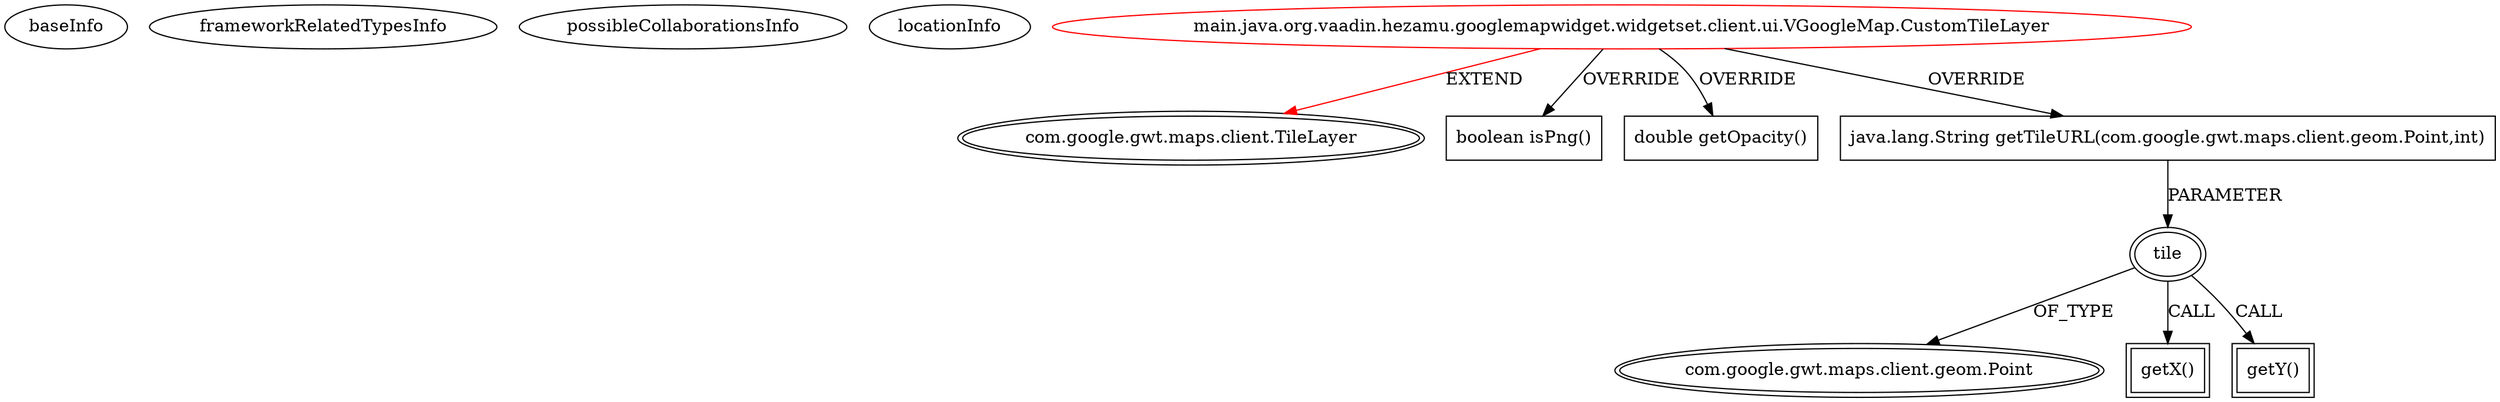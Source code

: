 digraph {
baseInfo[graphId=4439,category="extension_graph",isAnonymous=false,possibleRelation=false]
frameworkRelatedTypesInfo[0="com.google.gwt.maps.client.TileLayer"]
possibleCollaborationsInfo[]
locationInfo[projectName="rwl-GoogleMapWidget",filePath="/rwl-GoogleMapWidget/GoogleMapWidget-master/src/main/java/org/vaadin/hezamu/googlemapwidget/widgetset/client/ui/VGoogleMap.java",contextSignature="CustomTileLayer",graphId="4439"]
0[label="main.java.org.vaadin.hezamu.googlemapwidget.widgetset.client.ui.VGoogleMap.CustomTileLayer",vertexType="ROOT_CLIENT_CLASS_DECLARATION",isFrameworkType=false,color=red]
1[label="com.google.gwt.maps.client.TileLayer",vertexType="FRAMEWORK_CLASS_TYPE",isFrameworkType=true,peripheries=2]
2[label="boolean isPng()",vertexType="OVERRIDING_METHOD_DECLARATION",isFrameworkType=false,shape=box]
3[label="double getOpacity()",vertexType="OVERRIDING_METHOD_DECLARATION",isFrameworkType=false,shape=box]
4[label="java.lang.String getTileURL(com.google.gwt.maps.client.geom.Point,int)",vertexType="OVERRIDING_METHOD_DECLARATION",isFrameworkType=false,shape=box]
5[label="tile",vertexType="PARAMETER_DECLARATION",isFrameworkType=true,peripheries=2]
6[label="com.google.gwt.maps.client.geom.Point",vertexType="FRAMEWORK_CLASS_TYPE",isFrameworkType=true,peripheries=2]
8[label="getX()",vertexType="INSIDE_CALL",isFrameworkType=true,peripheries=2,shape=box]
10[label="getY()",vertexType="INSIDE_CALL",isFrameworkType=true,peripheries=2,shape=box]
0->1[label="EXTEND",color=red]
0->2[label="OVERRIDE"]
0->3[label="OVERRIDE"]
0->4[label="OVERRIDE"]
5->6[label="OF_TYPE"]
4->5[label="PARAMETER"]
5->8[label="CALL"]
5->10[label="CALL"]
}
